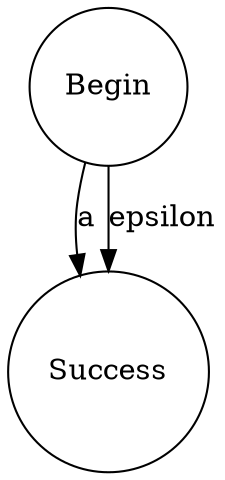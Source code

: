 digraph TestCase5 { 0 [shape=circle,label="Begin"]; 1 [shape=circle,label="Success"]; 0 -> 1[label="a"]; 0 -> 1[label="epsilon"]; }